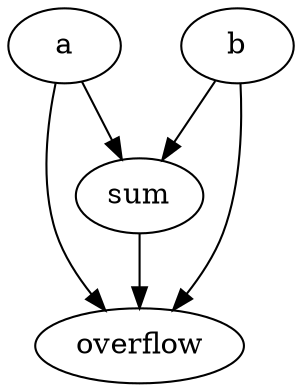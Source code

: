 strict digraph "" {
	a	[complexity=8,
		importance=0.460000050276,
		rank=0.0575000062845];
	overflow	[complexity=0,
		importance=0.180000071445,
		rank=0.0];
	a -> overflow;
	sum	[complexity=5,
		importance=0.340000134951,
		rank=0.0680000269903];
	a -> sum;
	b	[complexity=8,
		importance=0.460000050276,
		rank=0.0575000062845];
	b -> overflow;
	b -> sum;
	sum -> overflow;
}
